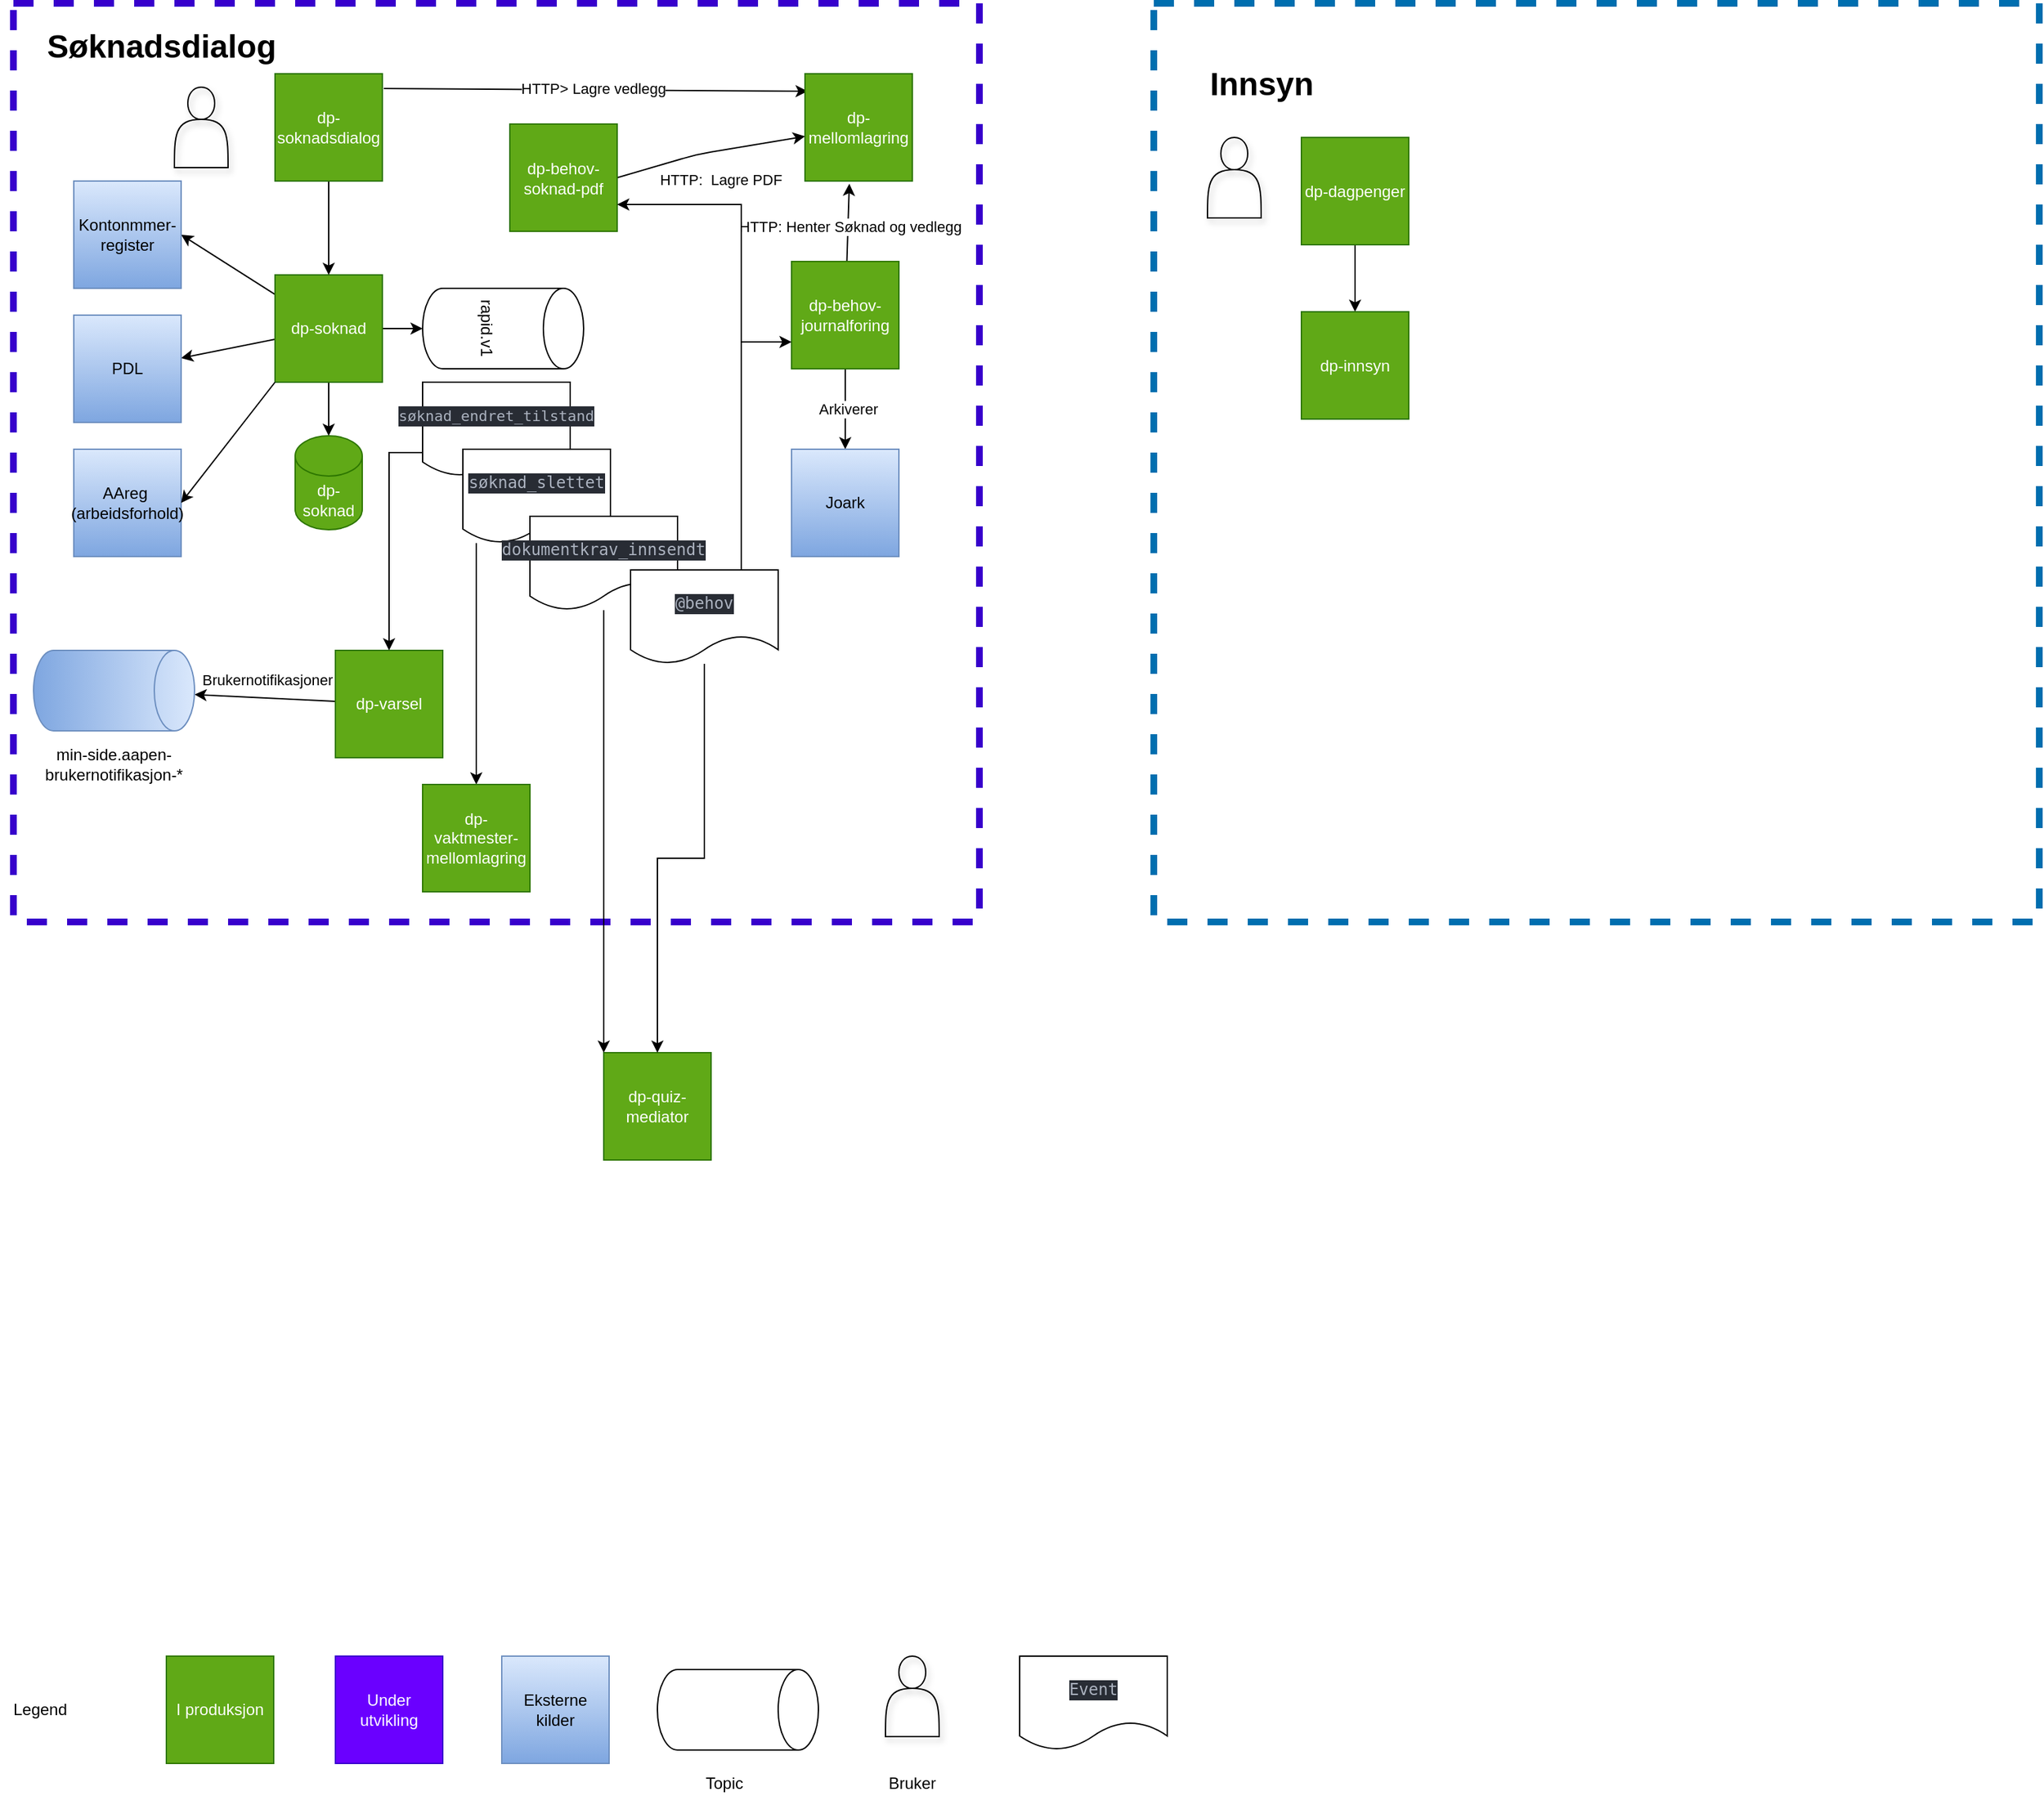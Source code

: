 <mxfile version="22.1.21" type="device" pages="2">
  <diagram id="bY9n8TvvBSCk7CfmKey6" name="Page-1">
    <mxGraphModel dx="1234" dy="1214" grid="1" gridSize="10" guides="1" tooltips="1" connect="1" arrows="1" fold="1" page="1" pageScale="1" pageWidth="4681" pageHeight="3300" background="none" math="0" shadow="0">
      <root>
        <mxCell id="0" />
        <mxCell id="1" parent="0" />
        <mxCell id="28" value="" style="rounded=0;whiteSpace=wrap;html=1;strokeColor=#3700CC;fillColor=none;shadow=0;strokeWidth=5;dashed=1;fontColor=#ffffff;" parent="1" vertex="1">
          <mxGeometry x="100" y="157.5" width="720" height="685" as="geometry" />
        </mxCell>
        <mxCell id="31" style="edgeStyle=none;html=1;entryX=1;entryY=0.5;entryDx=0;entryDy=0;rounded=0;curved=0;" parent="1" source="2" target="30" edge="1">
          <mxGeometry relative="1" as="geometry" />
        </mxCell>
        <mxCell id="45" style="edgeStyle=none;html=1;" parent="1" source="2" target="33" edge="1">
          <mxGeometry relative="1" as="geometry" />
        </mxCell>
        <mxCell id="PdaAtOW2l4_XQmpz3AiH-89" value="" style="edgeStyle=orthogonalEdgeStyle;rounded=0;orthogonalLoop=1;jettySize=auto;html=1;" edge="1" parent="1" source="2" target="4">
          <mxGeometry relative="1" as="geometry" />
        </mxCell>
        <mxCell id="LP5wE_IAtdg5CI_S4EkR-84" value="" style="edgeStyle=orthogonalEdgeStyle;rounded=0;orthogonalLoop=1;jettySize=auto;html=1;" edge="1" parent="1" source="2" target="18">
          <mxGeometry relative="1" as="geometry" />
        </mxCell>
        <UserObject label="dp-soknad" link="https://github.com/navikt/dp-soknad" linkTarget="_blank" id="2">
          <mxCell style="whiteSpace=wrap;html=1;aspect=fixed;fillColor=#60a917;fontColor=#ffffff;strokeColor=#2D7600;" parent="1" vertex="1">
            <mxGeometry x="295" y="360" width="80" height="80" as="geometry" />
          </mxCell>
        </UserObject>
        <mxCell id="8" value="" style="edgeStyle=none;html=1;" parent="1" source="3" target="2" edge="1">
          <mxGeometry relative="1" as="geometry" />
        </mxCell>
        <mxCell id="10" style="edgeStyle=none;html=1;exitX=1.013;exitY=0.138;exitDx=0;exitDy=0;exitPerimeter=0;entryX=0.025;entryY=0.163;entryDx=0;entryDy=0;entryPerimeter=0;" parent="1" source="3" target="9" edge="1">
          <mxGeometry relative="1" as="geometry" />
        </mxCell>
        <mxCell id="11" value="HTTP&amp;gt; Lagre vedlegg" style="edgeLabel;html=1;align=center;verticalAlign=middle;resizable=0;points=[];" parent="10" vertex="1" connectable="0">
          <mxGeometry x="-0.013" y="1" relative="1" as="geometry">
            <mxPoint as="offset" />
          </mxGeometry>
        </mxCell>
        <mxCell id="3" value="dp-soknadsdialog" style="whiteSpace=wrap;html=1;aspect=fixed;fillColor=#60a917;fontColor=#ffffff;strokeColor=#2D7600;" parent="1" vertex="1">
          <mxGeometry x="295" y="210" width="80" height="80" as="geometry" />
        </mxCell>
        <mxCell id="4" value="dp-soknad" style="shape=cylinder3;whiteSpace=wrap;html=1;boundedLbl=1;backgroundOutline=1;size=15;fillColor=#60a917;fontColor=#ffffff;strokeColor=#2D7600;" parent="1" vertex="1">
          <mxGeometry x="310" y="480" width="50" height="70" as="geometry" />
        </mxCell>
        <mxCell id="9" value="dp-mellomlagring" style="whiteSpace=wrap;html=1;aspect=fixed;fillColor=#60a917;fontColor=#ffffff;strokeColor=#2D7600;" parent="1" vertex="1">
          <mxGeometry x="690" y="210" width="80" height="80" as="geometry" />
        </mxCell>
        <mxCell id="52" style="edgeStyle=none;html=1;exitX=1;exitY=0.5;exitDx=0;exitDy=0;" parent="1" source="16" target="9" edge="1">
          <mxGeometry relative="1" as="geometry">
            <Array as="points">
              <mxPoint x="610" y="270" />
            </Array>
          </mxGeometry>
        </mxCell>
        <mxCell id="53" value="HTTP:&amp;nbsp; Lagre PDF" style="edgeLabel;html=1;align=center;verticalAlign=middle;resizable=0;points=[];" parent="52" vertex="1" connectable="0">
          <mxGeometry x="-0.038" y="2" relative="1" as="geometry">
            <mxPoint x="11" y="22" as="offset" />
          </mxGeometry>
        </mxCell>
        <mxCell id="16" value="dp-behov-soknad-pdf" style="whiteSpace=wrap;html=1;aspect=fixed;fillColor=#60a917;fontColor=#ffffff;strokeColor=#2D7600;" parent="1" vertex="1">
          <mxGeometry x="470" y="247.5" width="80" height="80" as="geometry" />
        </mxCell>
        <mxCell id="59" style="edgeStyle=none;html=1;entryX=0.413;entryY=1.025;entryDx=0;entryDy=0;entryPerimeter=0;" parent="1" source="17" target="9" edge="1">
          <mxGeometry relative="1" as="geometry" />
        </mxCell>
        <mxCell id="60" value="HTTP: Henter Søknad og vedlegg&amp;nbsp;" style="edgeLabel;html=1;align=center;verticalAlign=middle;resizable=0;points=[];" parent="59" vertex="1" connectable="0">
          <mxGeometry x="-0.084" y="-3" relative="1" as="geometry">
            <mxPoint as="offset" />
          </mxGeometry>
        </mxCell>
        <mxCell id="LP5wE_IAtdg5CI_S4EkR-107" value="" style="edgeStyle=orthogonalEdgeStyle;rounded=0;orthogonalLoop=1;jettySize=auto;html=1;" edge="1" parent="1" source="17" target="54">
          <mxGeometry relative="1" as="geometry" />
        </mxCell>
        <mxCell id="LP5wE_IAtdg5CI_S4EkR-108" value="Arkiverer" style="edgeLabel;html=1;align=center;verticalAlign=middle;resizable=0;points=[];" vertex="1" connectable="0" parent="LP5wE_IAtdg5CI_S4EkR-107">
          <mxGeometry y="2" relative="1" as="geometry">
            <mxPoint as="offset" />
          </mxGeometry>
        </mxCell>
        <mxCell id="17" value="dp-behov-journalforing" style="whiteSpace=wrap;html=1;aspect=fixed;fillColor=#60a917;fontColor=#ffffff;strokeColor=#2D7600;" parent="1" vertex="1">
          <mxGeometry x="680" y="350" width="80" height="80" as="geometry" />
        </mxCell>
        <mxCell id="18" value="rapid.v1" style="shape=cylinder3;whiteSpace=wrap;html=1;boundedLbl=1;backgroundOutline=1;size=15;rotation=90;" parent="1" vertex="1">
          <mxGeometry x="435" y="340" width="60" height="120" as="geometry" />
        </mxCell>
        <mxCell id="23" value="dp-quiz-mediator" style="whiteSpace=wrap;html=1;aspect=fixed;fillColor=#60a917;fontColor=#ffffff;strokeColor=#2D7600;" parent="1" vertex="1">
          <mxGeometry x="540" y="940" width="80" height="80" as="geometry" />
        </mxCell>
        <mxCell id="29" value="" style="shape=actor;whiteSpace=wrap;html=1;shadow=1;fillColor=none;" parent="1" vertex="1">
          <mxGeometry x="220" y="220" width="40" height="60" as="geometry" />
        </mxCell>
        <mxCell id="30" value="Kontonmmer-&lt;br&gt;register" style="whiteSpace=wrap;html=1;aspect=fixed;shadow=0;strokeColor=#6c8ebf;fillColor=#dae8fc;gradientColor=#7ea6e0;" parent="1" vertex="1">
          <mxGeometry x="145" y="290" width="80" height="80" as="geometry" />
        </mxCell>
        <mxCell id="33" value="PDL" style="whiteSpace=wrap;html=1;aspect=fixed;shadow=0;strokeColor=#6c8ebf;fillColor=#dae8fc;gradientColor=#7ea6e0;" parent="1" vertex="1">
          <mxGeometry x="145" y="390" width="80" height="80" as="geometry" />
        </mxCell>
        <mxCell id="34" value="Søknadsdialog" style="text;strokeColor=none;fillColor=none;html=1;fontSize=24;fontStyle=1;verticalAlign=middle;align=center;shadow=0;strokeWidth=5;" parent="1" vertex="1">
          <mxGeometry x="160" y="170" width="100" height="40" as="geometry" />
        </mxCell>
        <mxCell id="48" value="" style="rounded=0;whiteSpace=wrap;html=1;strokeColor=#006EAF;fillColor=none;shadow=0;strokeWidth=5;dashed=1;fontColor=#ffffff;fillStyle=auto;" parent="1" vertex="1">
          <mxGeometry x="950" y="157.5" width="660" height="685" as="geometry" />
        </mxCell>
        <mxCell id="54" value="Joark" style="whiteSpace=wrap;html=1;aspect=fixed;shadow=0;strokeColor=#6c8ebf;fillColor=#dae8fc;gradientColor=#7ea6e0;" parent="1" vertex="1">
          <mxGeometry x="680" y="490" width="80" height="80" as="geometry" />
        </mxCell>
        <mxCell id="65" style="edgeStyle=none;html=1;" parent="1" source="61" target="63" edge="1">
          <mxGeometry relative="1" as="geometry" />
        </mxCell>
        <mxCell id="66" value="Brukernotifikasjoner" style="edgeLabel;html=1;align=center;verticalAlign=middle;resizable=0;points=[];" parent="65" vertex="1" connectable="0">
          <mxGeometry x="-0.113" y="1" relative="1" as="geometry">
            <mxPoint x="-5" y="-15" as="offset" />
          </mxGeometry>
        </mxCell>
        <mxCell id="61" value="dp-varsel" style="whiteSpace=wrap;html=1;aspect=fixed;fillColor=#60a917;fontColor=#ffffff;strokeColor=#2D7600;" parent="1" vertex="1">
          <mxGeometry x="340" y="640" width="80" height="80" as="geometry" />
        </mxCell>
        <mxCell id="63" value="" style="shape=cylinder3;whiteSpace=wrap;html=1;boundedLbl=1;backgroundOutline=1;size=15;rotation=90;fillColor=#dae8fc;gradientColor=#7ea6e0;strokeColor=#6c8ebf;" parent="1" vertex="1">
          <mxGeometry x="145" y="610" width="60" height="120" as="geometry" />
        </mxCell>
        <mxCell id="69" value="min-side.aapen-brukernotifikasjon-*" style="text;html=1;strokeColor=none;fillColor=none;align=center;verticalAlign=middle;whiteSpace=wrap;rounded=0;" parent="1" vertex="1">
          <mxGeometry x="110" y="710" width="130" height="30" as="geometry" />
        </mxCell>
        <mxCell id="70" value="Innsyn" style="text;strokeColor=none;fillColor=none;html=1;fontSize=24;fontStyle=1;verticalAlign=middle;align=center;shadow=0;strokeWidth=5;" parent="1" vertex="1">
          <mxGeometry x="980" y="197.5" width="100" height="40" as="geometry" />
        </mxCell>
        <mxCell id="73" value="" style="edgeStyle=none;html=1;" parent="1" source="71" target="72" edge="1">
          <mxGeometry relative="1" as="geometry" />
        </mxCell>
        <mxCell id="71" value="dp-dagpenger" style="whiteSpace=wrap;html=1;aspect=fixed;fillColor=#60a917;fontColor=#ffffff;strokeColor=#2D7600;" parent="1" vertex="1">
          <mxGeometry x="1060" y="257.5" width="80" height="80" as="geometry" />
        </mxCell>
        <mxCell id="72" value="dp-innsyn" style="whiteSpace=wrap;html=1;aspect=fixed;fillColor=#60a917;fontColor=#ffffff;strokeColor=#2D7600;" parent="1" vertex="1">
          <mxGeometry x="1060" y="387.5" width="80" height="80" as="geometry" />
        </mxCell>
        <mxCell id="PdaAtOW2l4_XQmpz3AiH-78" value="" style="shape=actor;whiteSpace=wrap;html=1;shadow=1;fillColor=none;" vertex="1" parent="1">
          <mxGeometry x="990" y="257.5" width="40" height="60" as="geometry" />
        </mxCell>
        <mxCell id="LP5wE_IAtdg5CI_S4EkR-79" value="AAreg&amp;nbsp;&lt;br&gt;(arbeidsforhold)" style="whiteSpace=wrap;html=1;aspect=fixed;shadow=0;strokeColor=#6c8ebf;fillColor=#dae8fc;gradientColor=#7ea6e0;" vertex="1" parent="1">
          <mxGeometry x="145" y="490" width="80" height="80" as="geometry" />
        </mxCell>
        <mxCell id="LP5wE_IAtdg5CI_S4EkR-82" style="edgeStyle=none;html=1;exitX=0;exitY=1;exitDx=0;exitDy=0;entryX=1;entryY=0.5;entryDx=0;entryDy=0;" edge="1" parent="1" source="2" target="LP5wE_IAtdg5CI_S4EkR-79">
          <mxGeometry relative="1" as="geometry">
            <mxPoint x="305" y="418" as="sourcePoint" />
            <mxPoint x="235" y="432" as="targetPoint" />
          </mxGeometry>
        </mxCell>
        <mxCell id="LP5wE_IAtdg5CI_S4EkR-99" style="edgeStyle=orthogonalEdgeStyle;rounded=0;orthogonalLoop=1;jettySize=auto;html=1;exitX=0;exitY=0.75;exitDx=0;exitDy=0;" edge="1" parent="1" source="LP5wE_IAtdg5CI_S4EkR-85" target="61">
          <mxGeometry relative="1" as="geometry" />
        </mxCell>
        <mxCell id="LP5wE_IAtdg5CI_S4EkR-85" value="&lt;div style=&quot;background-color:#282c34;color:#abb2bf&quot;&gt;&lt;pre style=&quot;font-family: &amp;quot;MesloLGS NF&amp;quot;, monospace;&quot;&gt;&lt;font style=&quot;font-size: 11px;&quot;&gt;søknad_endret_tilstand&lt;/font&gt;&lt;/pre&gt;&lt;/div&gt;" style="shape=document;whiteSpace=wrap;html=1;boundedLbl=1;" vertex="1" parent="1">
          <mxGeometry x="405" y="440" width="110" height="70" as="geometry" />
        </mxCell>
        <mxCell id="LP5wE_IAtdg5CI_S4EkR-105" style="edgeStyle=orthogonalEdgeStyle;rounded=0;orthogonalLoop=1;jettySize=auto;html=1;" edge="1" parent="1" source="LP5wE_IAtdg5CI_S4EkR-91" target="LP5wE_IAtdg5CI_S4EkR-100">
          <mxGeometry relative="1" as="geometry">
            <Array as="points">
              <mxPoint x="445" y="610" />
              <mxPoint x="445" y="610" />
            </Array>
          </mxGeometry>
        </mxCell>
        <mxCell id="LP5wE_IAtdg5CI_S4EkR-91" value="&lt;div style=&quot;background-color:#282c34;color:#abb2bf&quot;&gt;&lt;pre style=&quot;font-family: &amp;quot;MesloLGS NF&amp;quot;, monospace;&quot;&gt;&lt;div&gt;&lt;pre style=&quot;font-family: &amp;quot;MesloLGS NF&amp;quot;, monospace;&quot;&gt;søknad_slettet&lt;/pre&gt;&lt;/div&gt;&lt;/pre&gt;&lt;/div&gt;" style="shape=document;whiteSpace=wrap;html=1;boundedLbl=1;" vertex="1" parent="1">
          <mxGeometry x="435" y="490" width="110" height="70" as="geometry" />
        </mxCell>
        <mxCell id="LP5wE_IAtdg5CI_S4EkR-106" style="edgeStyle=orthogonalEdgeStyle;rounded=0;orthogonalLoop=1;jettySize=auto;html=1;entryX=0;entryY=0;entryDx=0;entryDy=0;" edge="1" parent="1" source="LP5wE_IAtdg5CI_S4EkR-92" target="23">
          <mxGeometry relative="1" as="geometry" />
        </mxCell>
        <mxCell id="LP5wE_IAtdg5CI_S4EkR-92" value="&lt;div style=&quot;background-color:#282c34;color:#abb2bf&quot;&gt;&lt;pre style=&quot;font-family: &amp;quot;MesloLGS NF&amp;quot;, monospace;&quot;&gt;&lt;pre style=&quot;font-family: &amp;quot;MesloLGS NF&amp;quot;, monospace;&quot;&gt;&lt;div&gt;&lt;pre style=&quot;font-family: &amp;quot;MesloLGS NF&amp;quot;, monospace;&quot;&gt;dokumentkrav_innsendt&lt;/pre&gt;&lt;/div&gt;&lt;/pre&gt;&lt;/pre&gt;&lt;/div&gt;" style="shape=document;whiteSpace=wrap;html=1;boundedLbl=1;" vertex="1" parent="1">
          <mxGeometry x="485" y="540" width="110" height="70" as="geometry" />
        </mxCell>
        <mxCell id="LP5wE_IAtdg5CI_S4EkR-96" style="edgeStyle=orthogonalEdgeStyle;rounded=0;orthogonalLoop=1;jettySize=auto;html=1;" edge="1" parent="1" source="LP5wE_IAtdg5CI_S4EkR-93" target="23">
          <mxGeometry relative="1" as="geometry" />
        </mxCell>
        <mxCell id="LP5wE_IAtdg5CI_S4EkR-97" style="edgeStyle=orthogonalEdgeStyle;rounded=0;orthogonalLoop=1;jettySize=auto;html=1;exitX=0.75;exitY=0;exitDx=0;exitDy=0;entryX=0;entryY=0.75;entryDx=0;entryDy=0;" edge="1" parent="1" source="LP5wE_IAtdg5CI_S4EkR-93" target="17">
          <mxGeometry relative="1" as="geometry" />
        </mxCell>
        <mxCell id="LP5wE_IAtdg5CI_S4EkR-98" style="edgeStyle=orthogonalEdgeStyle;rounded=0;orthogonalLoop=1;jettySize=auto;html=1;exitX=0.75;exitY=0;exitDx=0;exitDy=0;entryX=1;entryY=0.75;entryDx=0;entryDy=0;" edge="1" parent="1" source="LP5wE_IAtdg5CI_S4EkR-93" target="16">
          <mxGeometry relative="1" as="geometry" />
        </mxCell>
        <mxCell id="LP5wE_IAtdg5CI_S4EkR-93" value="&lt;div style=&quot;background-color:#282c34;color:#abb2bf&quot;&gt;&lt;pre style=&quot;font-family: &amp;quot;MesloLGS NF&amp;quot;, monospace;&quot;&gt;&lt;pre style=&quot;font-family: &amp;quot;MesloLGS NF&amp;quot;, monospace;&quot;&gt;&lt;div&gt;&lt;pre style=&quot;font-family: &amp;quot;MesloLGS NF&amp;quot;, monospace;&quot;&gt;@behov&lt;/pre&gt;&lt;/div&gt;&lt;/pre&gt;&lt;/pre&gt;&lt;/div&gt;" style="shape=document;whiteSpace=wrap;html=1;boundedLbl=1;" vertex="1" parent="1">
          <mxGeometry x="560" y="580" width="110" height="70" as="geometry" />
        </mxCell>
        <UserObject label="dp-vaktmester-mellomlagring" link="https://github.com/navikt/dp-vaktmester-mellomlagring" id="LP5wE_IAtdg5CI_S4EkR-100">
          <mxCell style="whiteSpace=wrap;html=1;aspect=fixed;fillColor=#60a917;fontColor=#ffffff;strokeColor=#2D7600;" vertex="1" parent="1">
            <mxGeometry x="405" y="740" width="80" height="80" as="geometry" />
          </mxCell>
        </UserObject>
        <mxCell id="LP5wE_IAtdg5CI_S4EkR-110" value="" style="group" vertex="1" connectable="0" parent="1">
          <mxGeometry x="90" y="1390" width="870" height="110" as="geometry" />
        </mxCell>
        <mxCell id="LP5wE_IAtdg5CI_S4EkR-109" value="&lt;div style=&quot;background-color:#282c34;color:#abb2bf&quot;&gt;&lt;pre style=&quot;font-family: &amp;quot;MesloLGS NF&amp;quot;, monospace;&quot;&gt;&lt;pre style=&quot;font-family: &amp;quot;MesloLGS NF&amp;quot;, monospace;&quot;&gt;&lt;pre style=&quot;font-family: &amp;quot;MesloLGS NF&amp;quot;, monospace;&quot;&gt;Event&lt;/pre&gt;&lt;/pre&gt;&lt;/pre&gt;&lt;/div&gt;" style="shape=document;whiteSpace=wrap;html=1;boundedLbl=1;" vertex="1" parent="LP5wE_IAtdg5CI_S4EkR-110">
          <mxGeometry x="760" width="110" height="70" as="geometry" />
        </mxCell>
        <mxCell id="25" value="I produksjon" style="whiteSpace=wrap;html=1;aspect=fixed;fillColor=#60a917;fontColor=#ffffff;strokeColor=#2D7600;container=0;" parent="LP5wE_IAtdg5CI_S4EkR-110" vertex="1">
          <mxGeometry x="124" width="80" height="80" as="geometry" />
        </mxCell>
        <mxCell id="26" value="Under utvikling" style="whiteSpace=wrap;html=1;aspect=fixed;fillColor=#6a00ff;fontColor=#ffffff;strokeColor=#3700CC;container=0;" parent="LP5wE_IAtdg5CI_S4EkR-110" vertex="1">
          <mxGeometry x="250" width="80" height="80" as="geometry" />
        </mxCell>
        <mxCell id="32" value="Eksterne kilder" style="whiteSpace=wrap;html=1;aspect=fixed;shadow=0;strokeColor=#6c8ebf;fillColor=#dae8fc;gradientColor=#7ea6e0;container=0;" parent="LP5wE_IAtdg5CI_S4EkR-110" vertex="1">
          <mxGeometry x="374" width="80" height="80" as="geometry" />
        </mxCell>
        <mxCell id="PdaAtOW2l4_XQmpz3AiH-81" value="" style="shape=cylinder3;whiteSpace=wrap;html=1;boundedLbl=1;backgroundOutline=1;size=15;rotation=90;container=0;" vertex="1" parent="LP5wE_IAtdg5CI_S4EkR-110">
          <mxGeometry x="520" y="-20" width="60" height="120" as="geometry" />
        </mxCell>
        <mxCell id="PdaAtOW2l4_XQmpz3AiH-94" value="" style="shape=actor;whiteSpace=wrap;html=1;shadow=1;fillColor=none;container=0;" vertex="1" parent="LP5wE_IAtdg5CI_S4EkR-110">
          <mxGeometry x="660" width="40" height="60" as="geometry" />
        </mxCell>
        <mxCell id="PdaAtOW2l4_XQmpz3AiH-95" value="Legend" style="text;html=1;strokeColor=none;fillColor=none;align=center;verticalAlign=middle;whiteSpace=wrap;rounded=0;container=0;" vertex="1" parent="LP5wE_IAtdg5CI_S4EkR-110">
          <mxGeometry y="25" width="60" height="30" as="geometry" />
        </mxCell>
        <mxCell id="PdaAtOW2l4_XQmpz3AiH-96" value="Topic" style="text;html=1;strokeColor=none;fillColor=none;align=center;verticalAlign=middle;whiteSpace=wrap;rounded=0;container=0;" vertex="1" parent="LP5wE_IAtdg5CI_S4EkR-110">
          <mxGeometry x="510" y="80" width="60" height="30" as="geometry" />
        </mxCell>
        <mxCell id="PdaAtOW2l4_XQmpz3AiH-97" value="Bruker" style="text;html=1;strokeColor=none;fillColor=none;align=center;verticalAlign=middle;whiteSpace=wrap;rounded=0;container=0;" vertex="1" parent="LP5wE_IAtdg5CI_S4EkR-110">
          <mxGeometry x="650" y="80" width="60" height="30" as="geometry" />
        </mxCell>
      </root>
    </mxGraphModel>
  </diagram>
  <diagram id="IvarGasPNierePyVBgEQ" name="Page-2">
    <mxGraphModel dx="1234" dy="1214" grid="1" gridSize="10" guides="1" tooltips="1" connect="1" arrows="1" fold="1" page="1" pageScale="1" pageWidth="4681" pageHeight="3300" math="0" shadow="0">
      <root>
        <mxCell id="0" />
        <mxCell id="1" parent="0" />
        <mxCell id="za404o3rcYCmfNTTAQuD-1" value="" style="rounded=0;whiteSpace=wrap;html=1;strokeColor=#FFFFFF;fillColor=none;shadow=0;strokeWidth=5;dashed=1;" vertex="1" parent="1">
          <mxGeometry x="580" y="830" width="720" height="685" as="geometry" />
        </mxCell>
        <mxCell id="za404o3rcYCmfNTTAQuD-2" value="dssfsfdsf" style="rounded=0;whiteSpace=wrap;html=1;" vertex="1" parent="1">
          <mxGeometry x="740" y="1020" width="120" height="60" as="geometry" />
        </mxCell>
      </root>
    </mxGraphModel>
  </diagram>
</mxfile>

